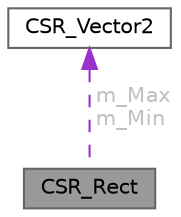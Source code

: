digraph "CSR_Rect"
{
 // LATEX_PDF_SIZE
  bgcolor="transparent";
  edge [fontname=Helvetica,fontsize=10,labelfontname=Helvetica,labelfontsize=10];
  node [fontname=Helvetica,fontsize=10,shape=box,height=0.2,width=0.4];
  Node1 [id="Node000001",label="CSR_Rect",height=0.2,width=0.4,color="gray40", fillcolor="grey60", style="filled", fontcolor="black",tooltip=" "];
  Node2 -> Node1 [id="edge1_Node000001_Node000002",dir="back",color="darkorchid3",style="dashed",tooltip=" ",label=" m_Max\nm_Min",fontcolor="grey" ];
  Node2 [id="Node000002",label="CSR_Vector2",height=0.2,width=0.4,color="gray40", fillcolor="white", style="filled",URL="$struct_c_s_r___vector2.html",tooltip=" "];
}

